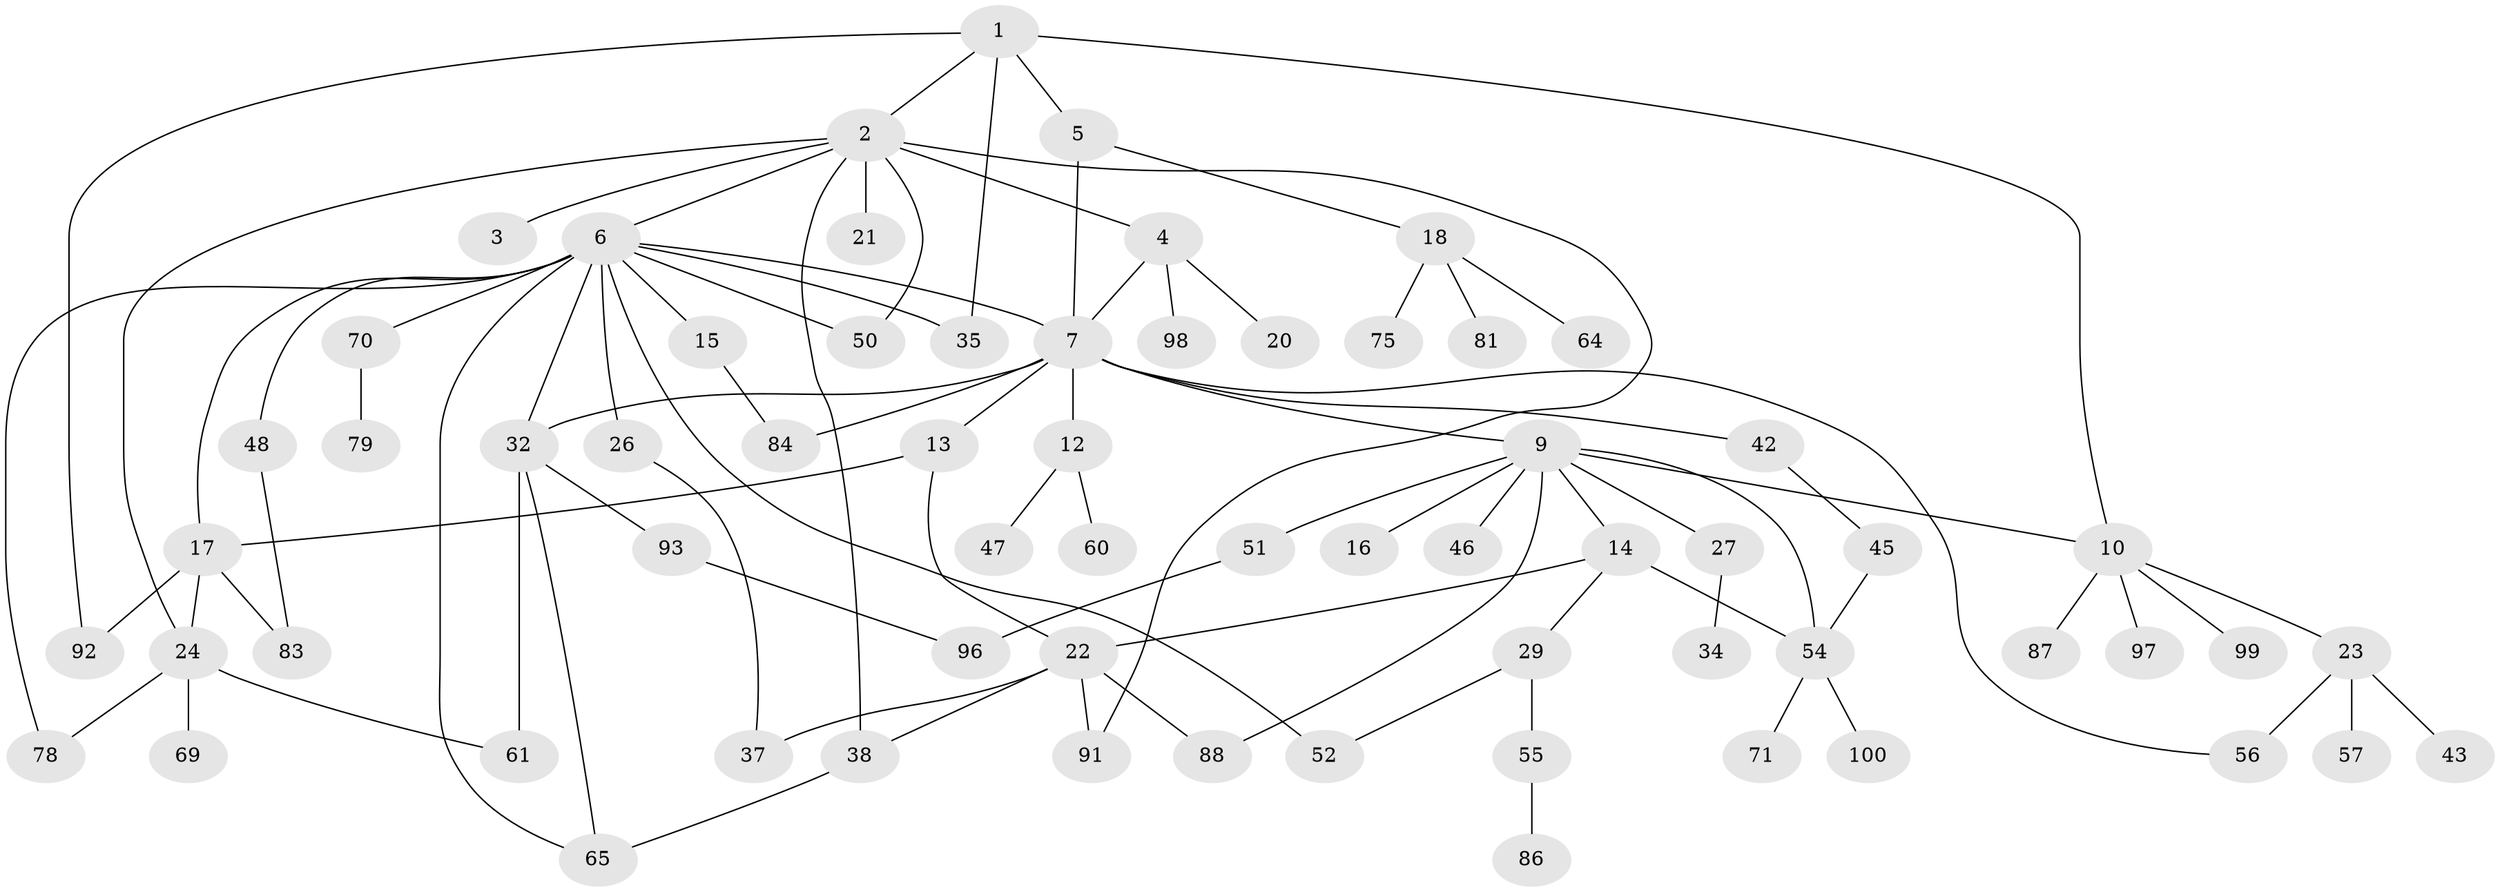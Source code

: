 // original degree distribution, {4: 0.1, 7: 0.03, 1: 0.28, 3: 0.19, 8: 0.03, 2: 0.35, 5: 0.02}
// Generated by graph-tools (version 1.1) at 2025/11/02/21/25 10:11:06]
// undirected, 66 vertices, 90 edges
graph export_dot {
graph [start="1"]
  node [color=gray90,style=filled];
  1 [super="+31"];
  2 [super="+89"];
  3;
  4 [super="+36"];
  5 [super="+62"];
  6 [super="+8"];
  7 [super="+11"];
  9 [super="+19"];
  10 [super="+39"];
  12 [super="+68"];
  13;
  14 [super="+53"];
  15;
  16;
  17 [super="+77"];
  18 [super="+49"];
  20;
  21;
  22 [super="+25"];
  23 [super="+28"];
  24 [super="+41"];
  26 [super="+30"];
  27 [super="+76"];
  29 [super="+33"];
  32 [super="+74"];
  34 [super="+63"];
  35 [super="+40"];
  37 [super="+72"];
  38;
  42 [super="+44"];
  43;
  45 [super="+59"];
  46;
  47;
  48 [super="+73"];
  50 [super="+94"];
  51;
  52 [super="+58"];
  54 [super="+80"];
  55;
  56 [super="+66"];
  57 [super="+85"];
  60;
  61 [super="+67"];
  64;
  65;
  69;
  70;
  71 [super="+82"];
  75 [super="+90"];
  78;
  79 [super="+95"];
  81;
  83;
  84;
  86;
  87;
  88;
  91;
  92;
  93;
  96;
  97;
  98;
  99;
  100;
  1 -- 2;
  1 -- 5;
  1 -- 35;
  1 -- 10;
  1 -- 92;
  2 -- 3;
  2 -- 4;
  2 -- 6;
  2 -- 21;
  2 -- 50;
  2 -- 24;
  2 -- 91;
  2 -- 38;
  4 -- 7;
  4 -- 20;
  4 -- 98;
  5 -- 18;
  5 -- 7;
  6 -- 26;
  6 -- 32;
  6 -- 48;
  6 -- 70;
  6 -- 65;
  6 -- 7;
  6 -- 78;
  6 -- 15;
  6 -- 17;
  6 -- 52;
  6 -- 50;
  6 -- 35;
  7 -- 9;
  7 -- 42;
  7 -- 84;
  7 -- 32;
  7 -- 12;
  7 -- 13;
  7 -- 56;
  9 -- 10;
  9 -- 14;
  9 -- 16;
  9 -- 51;
  9 -- 88;
  9 -- 54;
  9 -- 27;
  9 -- 46;
  10 -- 23;
  10 -- 87;
  10 -- 97;
  10 -- 99;
  12 -- 47;
  12 -- 60;
  13 -- 22;
  13 -- 17;
  14 -- 22;
  14 -- 29;
  14 -- 54;
  15 -- 84;
  17 -- 24;
  17 -- 92;
  17 -- 83;
  18 -- 81;
  18 -- 64;
  18 -- 75;
  22 -- 38;
  22 -- 91;
  22 -- 88;
  22 -- 37;
  23 -- 56 [weight=2];
  23 -- 57;
  23 -- 43;
  24 -- 69;
  24 -- 61;
  24 -- 78;
  26 -- 37;
  27 -- 34;
  29 -- 55;
  29 -- 52;
  32 -- 61;
  32 -- 65;
  32 -- 93;
  38 -- 65;
  42 -- 45;
  45 -- 54;
  48 -- 83;
  51 -- 96;
  54 -- 71;
  54 -- 100;
  55 -- 86;
  70 -- 79;
  93 -- 96;
}
